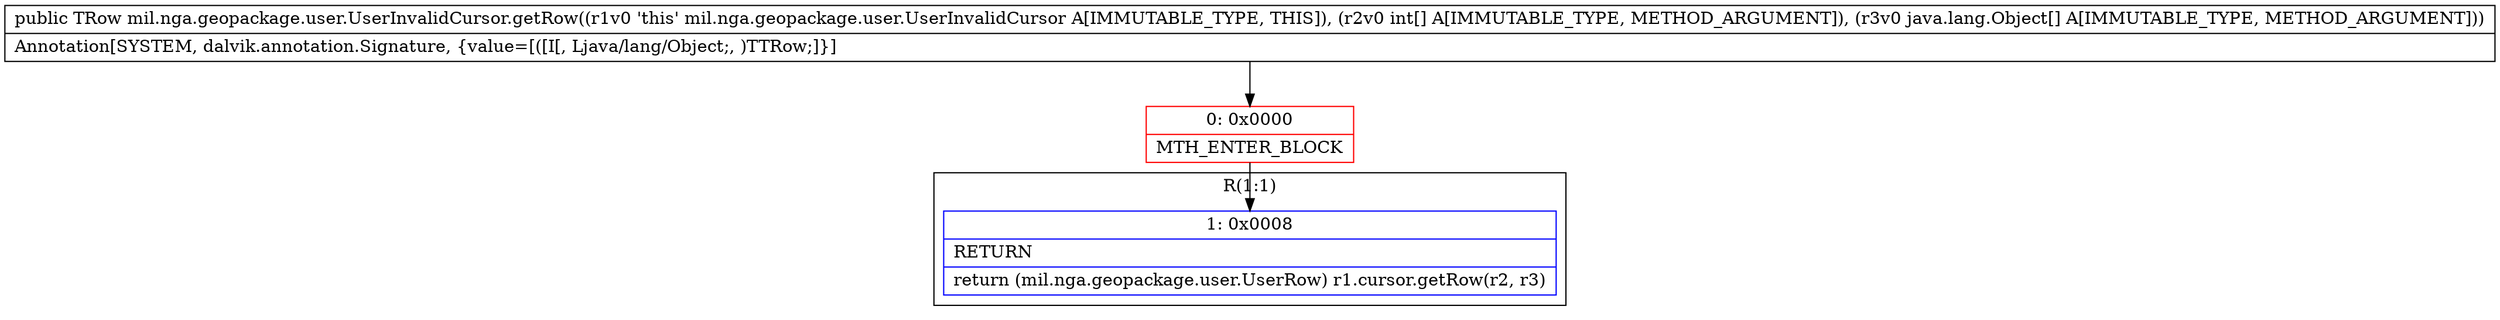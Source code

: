digraph "CFG formil.nga.geopackage.user.UserInvalidCursor.getRow([I[Ljava\/lang\/Object;)Lmil\/nga\/geopackage\/user\/UserRow;" {
subgraph cluster_Region_859151949 {
label = "R(1:1)";
node [shape=record,color=blue];
Node_1 [shape=record,label="{1\:\ 0x0008|RETURN\l|return (mil.nga.geopackage.user.UserRow) r1.cursor.getRow(r2, r3)\l}"];
}
Node_0 [shape=record,color=red,label="{0\:\ 0x0000|MTH_ENTER_BLOCK\l}"];
MethodNode[shape=record,label="{public TRow mil.nga.geopackage.user.UserInvalidCursor.getRow((r1v0 'this' mil.nga.geopackage.user.UserInvalidCursor A[IMMUTABLE_TYPE, THIS]), (r2v0 int[] A[IMMUTABLE_TYPE, METHOD_ARGUMENT]), (r3v0 java.lang.Object[] A[IMMUTABLE_TYPE, METHOD_ARGUMENT]))  | Annotation[SYSTEM, dalvik.annotation.Signature, \{value=[([I[, Ljava\/lang\/Object;, )TTRow;]\}]\l}"];
MethodNode -> Node_0;
Node_0 -> Node_1;
}

